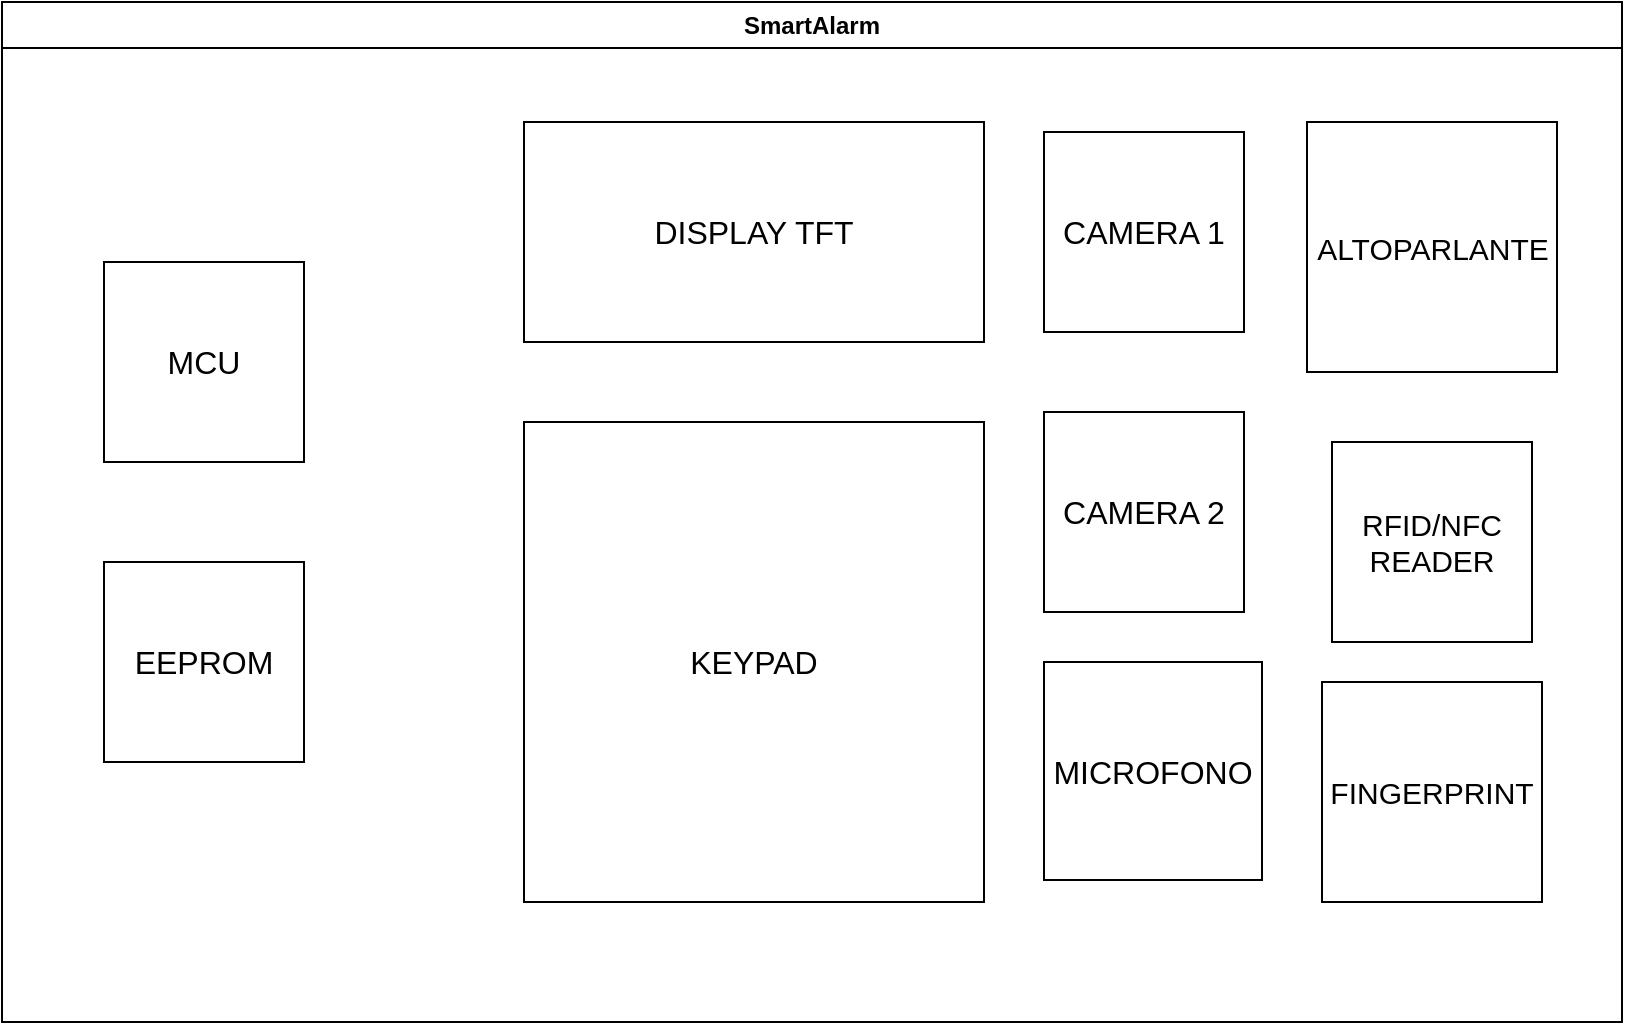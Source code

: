 <mxfile version="26.0.16">
  <diagram name="Pagina-1" id="UODFkgqHHmdahGuH_TEf">
    <mxGraphModel dx="1207" dy="725" grid="1" gridSize="10" guides="1" tooltips="1" connect="1" arrows="1" fold="1" page="1" pageScale="1" pageWidth="827" pageHeight="1169" math="0" shadow="0">
      <root>
        <mxCell id="0" />
        <mxCell id="1" parent="0" />
        <mxCell id="HiyLJdyrTskh39Lmv4q9-1" value="SmartAlarm" style="swimlane;whiteSpace=wrap;html=1;" vertex="1" parent="1">
          <mxGeometry x="9" y="30" width="810" height="510" as="geometry" />
        </mxCell>
        <mxCell id="HiyLJdyrTskh39Lmv4q9-3" value="&lt;font style=&quot;font-size: 15px;&quot;&gt;RFID/NFC&lt;br&gt;READER&lt;/font&gt;" style="whiteSpace=wrap;html=1;aspect=fixed;" vertex="1" parent="HiyLJdyrTskh39Lmv4q9-1">
          <mxGeometry x="665" y="220" width="100" height="100" as="geometry" />
        </mxCell>
        <mxCell id="HiyLJdyrTskh39Lmv4q9-5" value="&lt;font style=&quot;font-size: 15px;&quot;&gt;FINGERPRINT&lt;/font&gt;" style="whiteSpace=wrap;html=1;aspect=fixed;" vertex="1" parent="HiyLJdyrTskh39Lmv4q9-1">
          <mxGeometry x="660" y="340" width="110" height="110" as="geometry" />
        </mxCell>
        <mxCell id="HiyLJdyrTskh39Lmv4q9-6" value="&lt;font style=&quot;font-size: 15px;&quot;&gt;ALTOPARLANTE&lt;/font&gt;" style="whiteSpace=wrap;html=1;aspect=fixed;" vertex="1" parent="HiyLJdyrTskh39Lmv4q9-1">
          <mxGeometry x="652.5" y="60" width="125" height="125" as="geometry" />
        </mxCell>
        <mxCell id="HiyLJdyrTskh39Lmv4q9-8" value="&lt;font style=&quot;font-size: 16px;&quot;&gt;DISPLAY TFT&lt;/font&gt;" style="rounded=0;whiteSpace=wrap;html=1;" vertex="1" parent="HiyLJdyrTskh39Lmv4q9-1">
          <mxGeometry x="261" y="60" width="230" height="110" as="geometry" />
        </mxCell>
        <mxCell id="HiyLJdyrTskh39Lmv4q9-9" value="&lt;font style=&quot;font-size: 16px;&quot;&gt;KEYPAD&lt;/font&gt;" style="rounded=0;whiteSpace=wrap;html=1;" vertex="1" parent="HiyLJdyrTskh39Lmv4q9-1">
          <mxGeometry x="261" y="210" width="230" height="240" as="geometry" />
        </mxCell>
        <mxCell id="HiyLJdyrTskh39Lmv4q9-10" value="&lt;font style=&quot;font-size: 16px;&quot;&gt;MCU&lt;/font&gt;" style="whiteSpace=wrap;html=1;aspect=fixed;" vertex="1" parent="HiyLJdyrTskh39Lmv4q9-1">
          <mxGeometry x="51" y="130" width="100" height="100" as="geometry" />
        </mxCell>
        <mxCell id="HiyLJdyrTskh39Lmv4q9-11" value="&lt;div&gt;&lt;font style=&quot;font-size: 16px;&quot;&gt;EEPROM&lt;/font&gt;&lt;/div&gt;" style="whiteSpace=wrap;html=1;aspect=fixed;" vertex="1" parent="HiyLJdyrTskh39Lmv4q9-1">
          <mxGeometry x="51" y="280" width="100" height="100" as="geometry" />
        </mxCell>
        <mxCell id="HiyLJdyrTskh39Lmv4q9-12" value="&lt;font style=&quot;font-size: 16px;&quot;&gt;CAMERA 1&lt;/font&gt;" style="whiteSpace=wrap;html=1;aspect=fixed;" vertex="1" parent="HiyLJdyrTskh39Lmv4q9-1">
          <mxGeometry x="521" y="65" width="100" height="100" as="geometry" />
        </mxCell>
        <mxCell id="HiyLJdyrTskh39Lmv4q9-13" value="&lt;div&gt;&lt;font style=&quot;font-size: 16px;&quot;&gt;CAMERA 2&lt;/font&gt;&lt;/div&gt;" style="whiteSpace=wrap;html=1;aspect=fixed;" vertex="1" parent="HiyLJdyrTskh39Lmv4q9-1">
          <mxGeometry x="521" y="205" width="100" height="100" as="geometry" />
        </mxCell>
        <mxCell id="HiyLJdyrTskh39Lmv4q9-14" value="&lt;font style=&quot;font-size: 16px;&quot;&gt;MICROFONO&lt;/font&gt;" style="whiteSpace=wrap;html=1;aspect=fixed;" vertex="1" parent="HiyLJdyrTskh39Lmv4q9-1">
          <mxGeometry x="521" y="330" width="109" height="109" as="geometry" />
        </mxCell>
      </root>
    </mxGraphModel>
  </diagram>
</mxfile>
